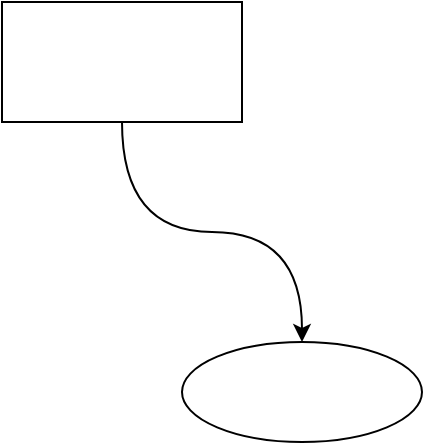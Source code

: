 <mxfile version="20.7.4" type="github">
  <diagram id="t6TGEEYvWMHmWWrKsgxb">
    <mxGraphModel dx="1050" dy="485" grid="1" gridSize="10" guides="1" tooltips="1" connect="1" arrows="1" fold="1" page="1" pageScale="1" pageWidth="827" pageHeight="1169" math="0" shadow="0">
      <root>
        <mxCell id="0" />
        <mxCell id="1" parent="0" />
        <mxCell id="sYWDnG7ip0aZFCEnfohD-3" style="edgeStyle=orthogonalEdgeStyle;rounded=0;orthogonalLoop=1;jettySize=auto;html=1;curved=1;entryX=0.5;entryY=0;entryDx=0;entryDy=0;" edge="1" parent="1" source="sYWDnG7ip0aZFCEnfohD-1" target="sYWDnG7ip0aZFCEnfohD-2">
          <mxGeometry relative="1" as="geometry">
            <mxPoint x="430" y="170" as="targetPoint" />
          </mxGeometry>
        </mxCell>
        <mxCell id="sYWDnG7ip0aZFCEnfohD-1" value="" style="rounded=0;whiteSpace=wrap;html=1;" vertex="1" parent="1">
          <mxGeometry x="90" y="130" width="120" height="60" as="geometry" />
        </mxCell>
        <mxCell id="sYWDnG7ip0aZFCEnfohD-2" value="" style="ellipse;whiteSpace=wrap;html=1;" vertex="1" parent="1">
          <mxGeometry x="180" y="300" width="120" height="50" as="geometry" />
        </mxCell>
      </root>
    </mxGraphModel>
  </diagram>
</mxfile>
